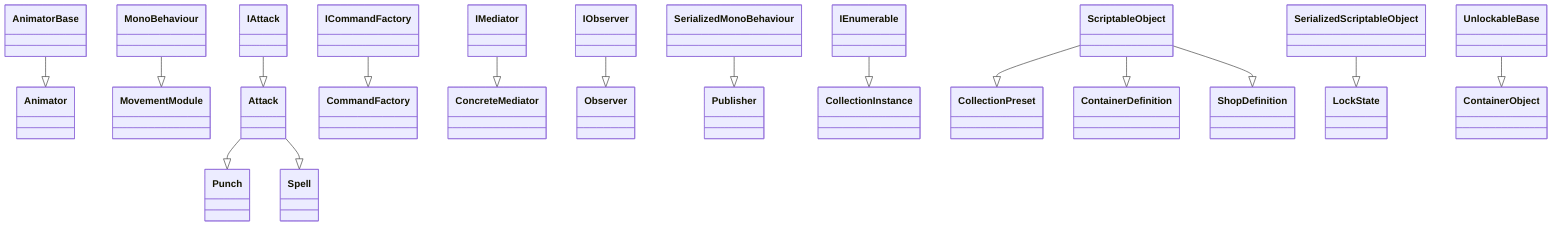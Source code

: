 classDiagram
AnimatorBase --|> Animator
MonoBehaviour --|> MovementModule
IAttack --|> Attack
Attack --|> Punch
Attack --|> Spell
ICommandFactory --|> CommandFactory
IMediator --|> ConcreteMediator
IObserver --|> Observer
SerializedMonoBehaviour --|> Publisher
IEnumerable --|> CollectionInstance
ScriptableObject --|> CollectionPreset
ScriptableObject --|> ContainerDefinition
SerializedScriptableObject --|> LockState
ScriptableObject --|> ShopDefinition
UnlockableBase --|> ContainerObject